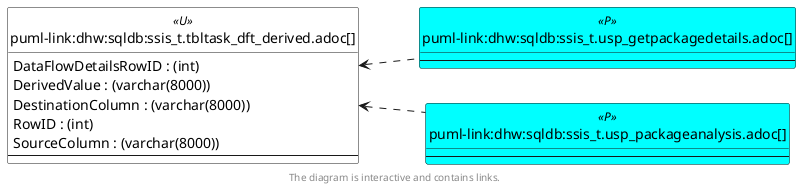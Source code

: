 @startuml
left to right direction
'top to bottom direction
hide circle
'avoide "." issues:
set namespaceSeparator none


skinparam class {
  BackgroundColor White
  BackgroundColor<<FN>> Yellow
  BackgroundColor<<FS>> Yellow
  BackgroundColor<<FT>> LightGray
  BackgroundColor<<IF>> Yellow
  BackgroundColor<<IS>> Yellow
  BackgroundColor<<P>> Aqua
  BackgroundColor<<PC>> Aqua
  BackgroundColor<<SN>> Yellow
  BackgroundColor<<SO>> SlateBlue
  BackgroundColor<<TF>> LightGray
  BackgroundColor<<TR>> Tomato
  BackgroundColor<<U>> White
  BackgroundColor<<V>> WhiteSmoke
  BackgroundColor<<X>> Aqua
  BackgroundColor<<external>> AliceBlue
}


entity "puml-link:dhw:sqldb:ssis_t.tbltask_dft_derived.adoc[]" as ssis_t.TblTask_Dft_Derived << U >> {
  DataFlowDetailsRowID : (int)
  DerivedValue : (varchar(8000))
  DestinationColumn : (varchar(8000))
  RowID : (int)
  SourceColumn : (varchar(8000))
  --
}

entity "puml-link:dhw:sqldb:ssis_t.usp_getpackagedetails.adoc[]" as ssis_t.usp_GetPackageDetails << P >> {
  --
}

entity "puml-link:dhw:sqldb:ssis_t.usp_packageanalysis.adoc[]" as ssis_t.usp_PackageAnalysis << P >> {
  --
}

ssis_t.TblTask_Dft_Derived <.. ssis_t.usp_GetPackageDetails
ssis_t.TblTask_Dft_Derived <.. ssis_t.usp_PackageAnalysis
footer The diagram is interactive and contains links.
@enduml

